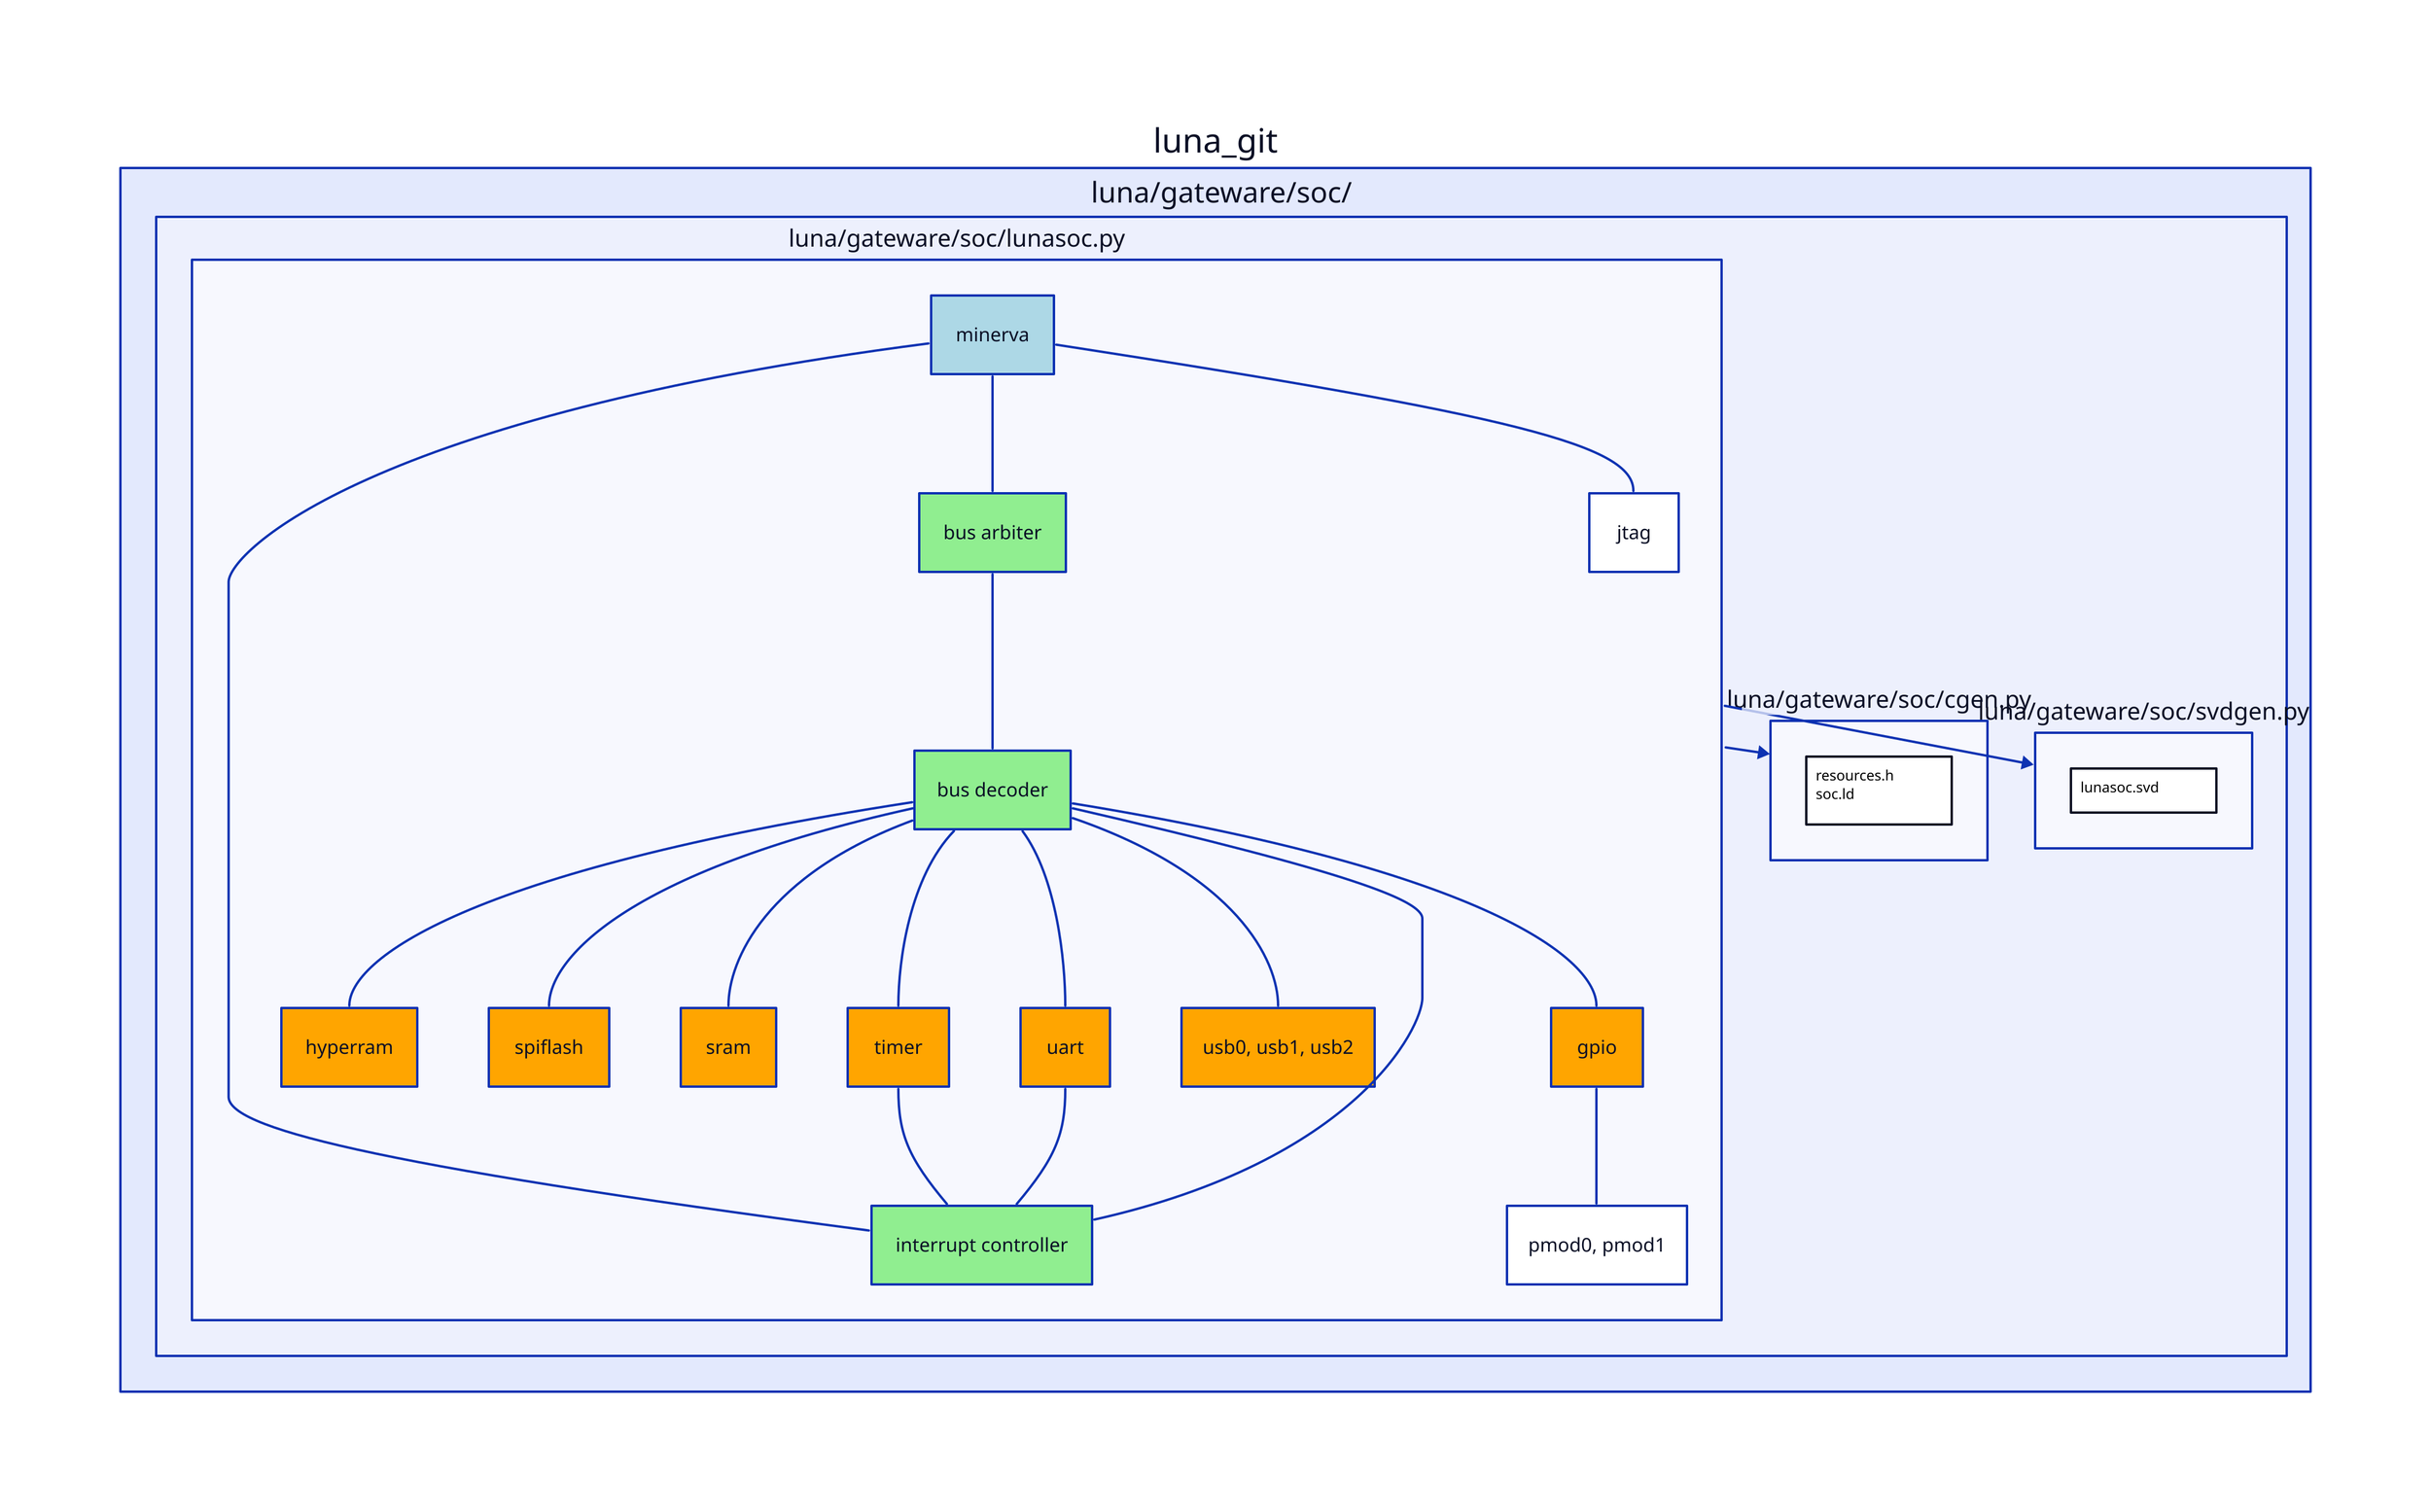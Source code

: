 # - Luna SoC ------------------------------------------------------------------

luna_git.gateware_soc: luna/gateware/soc/
luna_git.gateware_soc.lunasoc: luna/gateware/soc/lunasoc.py
luna_git.gateware_soc.lunasoc: {
    cpu: minerva
    bus_arbiter: bus arbiter
    bus_decoder: bus decoder
    intc: interrupt controller

    gpio
    hyperram
    jtag
    pmod: pmod0, pmod1
    spiflash
    sram
    timer
    uart
    usb: usb0, usb1, usb2

    cpu -- jtag
    cpu -- bus_arbiter
    bus_arbiter -- bus_decoder
    bus_decoder -- intc
    intc -- cpu
    uart -- intc
    timer -- intc

    bus_decoder -- gpio
    bus_decoder -- hyperram
    bus_decoder -- spiflash
    bus_decoder -- sram
    bus_decoder -- timer
    bus_decoder -- uart
    bus_decoder -- usb

    gpio -- pmod
}

luna_git.gateware_soc.cgen: luna/gateware/soc/cgen.py
luna_git.gateware_soc.cgen.text: |c
    resources.h
    soc.ld
|

luna_git.gateware_soc.svdgen: luna/gateware/soc/svdgen.py
luna_git.gateware_soc.svdgen.text: |c
    lunasoc.svd
|


# styles

luna_git.gateware_soc.lunasoc.cpu.style: { fill: lightblue }
luna_git.gateware_soc.lunasoc.bus_arbiter.style: { fill: lightgreen }
luna_git.gateware_soc.lunasoc.bus_decoder.style: { fill: lightgreen }
luna_git.gateware_soc.lunasoc.intc.style: { fill: lightgreen }

luna_git.gateware_soc.lunasoc.gpio.style.fill: orange
luna_git.gateware_soc.lunasoc.hyperram.style.fill: orange
luna_git.gateware_soc.lunasoc.spiflash.style.fill: orange
luna_git.gateware_soc.lunasoc.sram.style.fill: orange
luna_git.gateware_soc.lunasoc.timer.style.fill: orange
luna_git.gateware_soc.lunasoc.uart.style.fill: orange
luna_git.gateware_soc.lunasoc.usb.style.fill: orange


# internal relationships

luna_git.gateware_soc.lunasoc -> luna_git.gateware_soc.cgen
luna_git.gateware_soc.lunasoc -> luna_git.gateware_soc.svdgen


# external relationships

#luna_git.gateware_soc.cgen -- luna_git.examples_soc
#luna_git.gateware_soc.svdgen -- luna_git.firmware.lunasoc-pac: svd2rust
